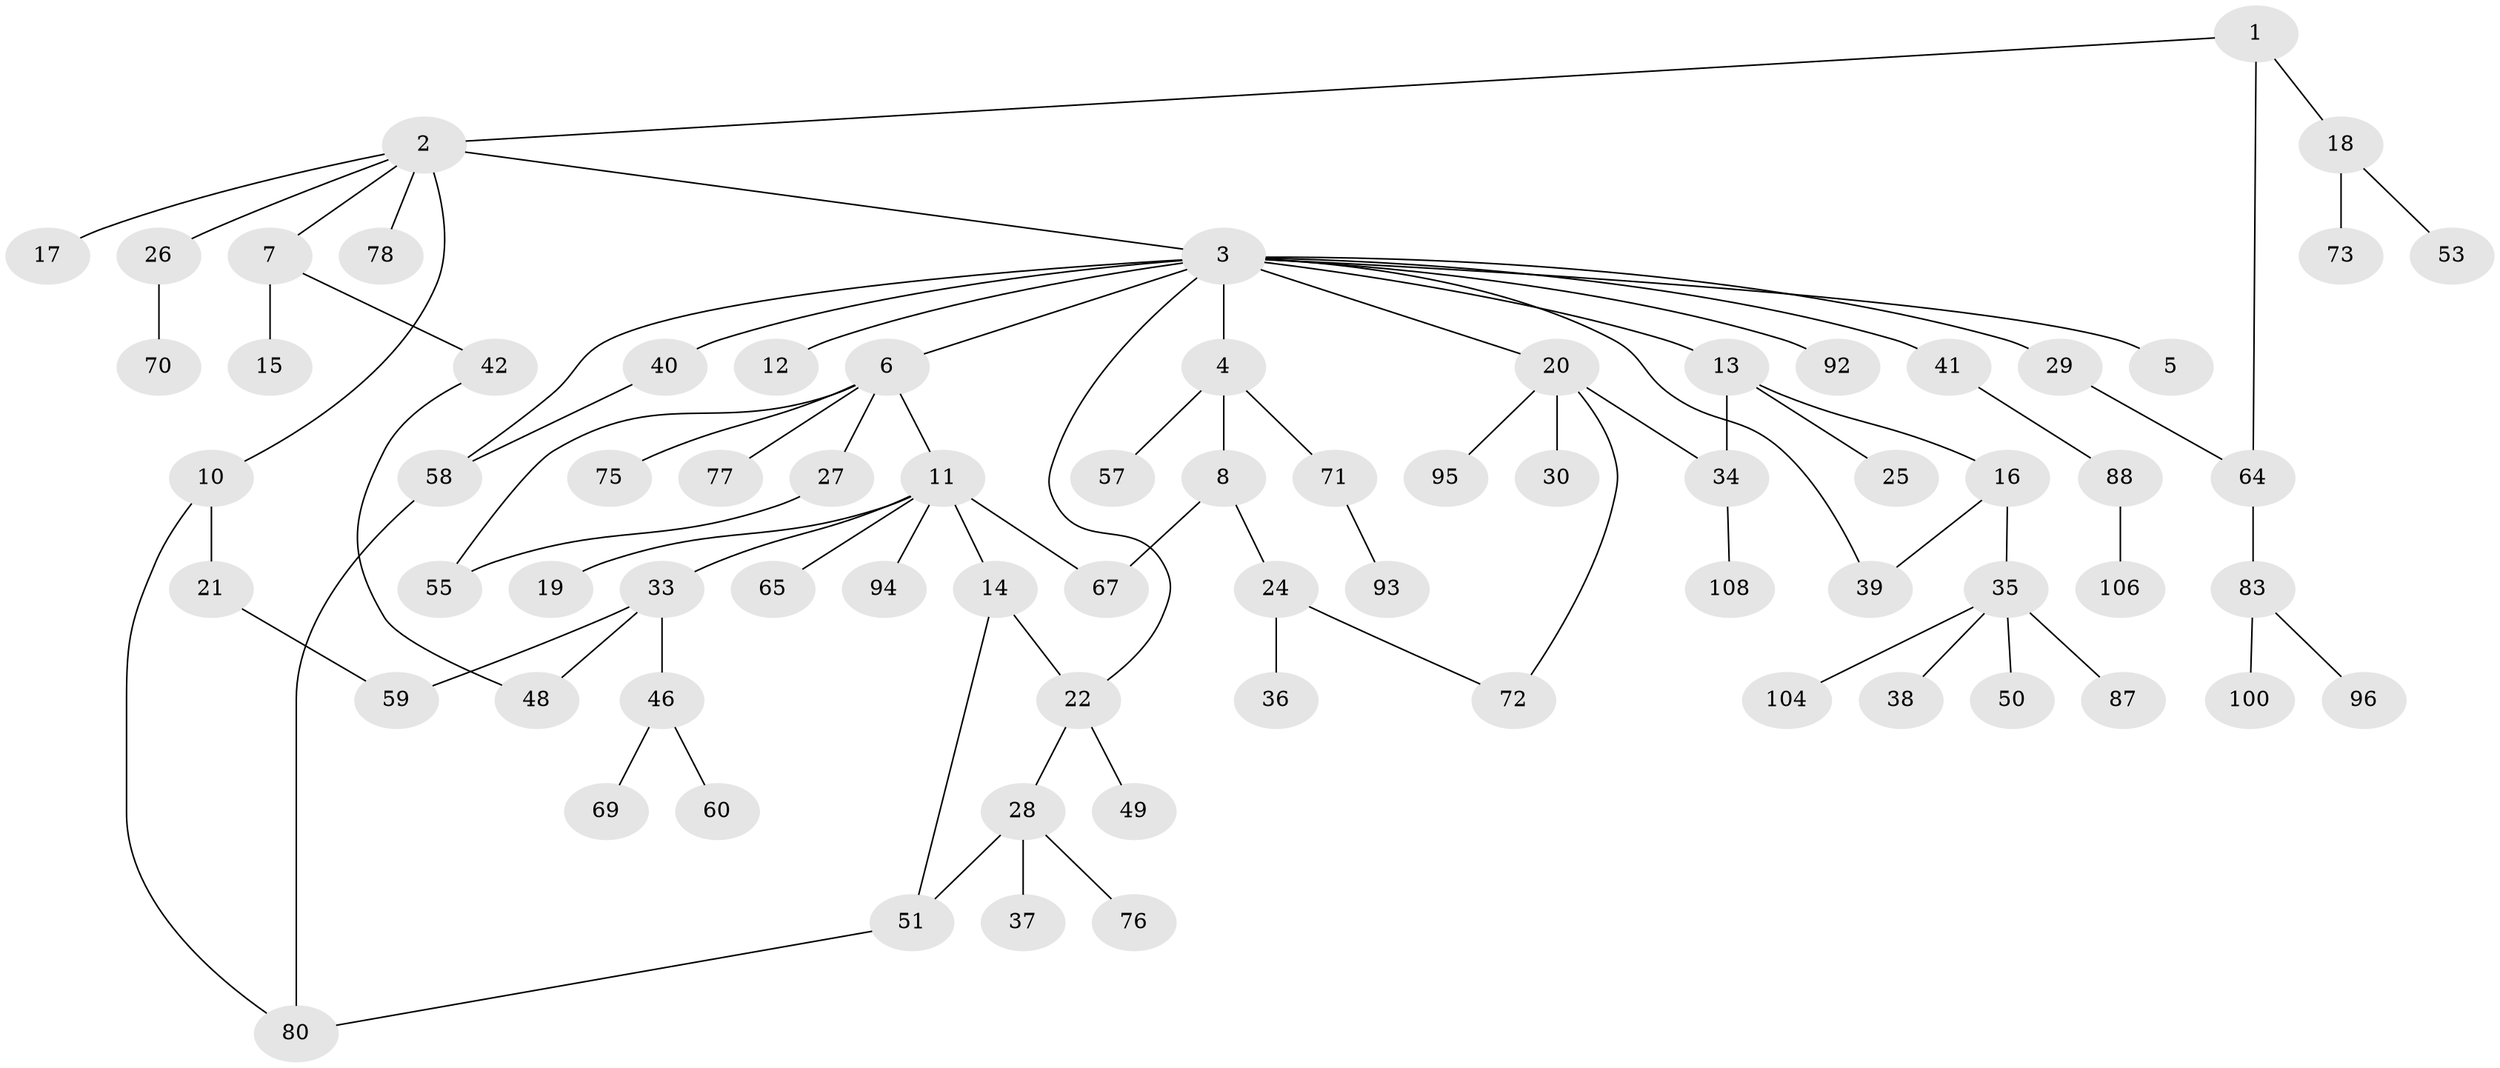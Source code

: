 // original degree distribution, {3: 0.2, 8: 0.01818181818181818, 15: 0.00909090909090909, 4: 0.05454545454545454, 1: 0.4090909090909091, 5: 0.03636363636363636, 2: 0.2727272727272727}
// Generated by graph-tools (version 1.1) at 2025/41/03/06/25 10:41:30]
// undirected, 74 vertices, 86 edges
graph export_dot {
graph [start="1"]
  node [color=gray90,style=filled];
  1;
  2 [super="+99"];
  3 [super="+31"];
  4 [super="+23"];
  5;
  6 [super="+43"];
  7;
  8 [super="+9"];
  10 [super="+32"];
  11 [super="+61"];
  12;
  13;
  14;
  15;
  16 [super="+105"];
  17;
  18 [super="+54"];
  19 [super="+97"];
  20 [super="+89"];
  21 [super="+44"];
  22 [super="+52"];
  24;
  25 [super="+63"];
  26 [super="+47"];
  27 [super="+62"];
  28 [super="+90"];
  29;
  30;
  33 [super="+82"];
  34 [super="+45"];
  35 [super="+68"];
  36;
  37;
  38;
  39;
  40;
  41;
  42 [super="+79"];
  46 [super="+66"];
  48 [super="+56"];
  49;
  50;
  51 [super="+101"];
  53;
  55;
  57;
  58 [super="+86"];
  59 [super="+103"];
  60;
  64 [super="+85"];
  65 [super="+109"];
  67 [super="+102"];
  69;
  70 [super="+91"];
  71 [super="+74"];
  72 [super="+81"];
  73 [super="+84"];
  75;
  76;
  77;
  78;
  80;
  83;
  87;
  88 [super="+110"];
  92;
  93;
  94;
  95 [super="+98"];
  96 [super="+107"];
  100;
  104;
  106;
  108;
  1 -- 2;
  1 -- 18;
  1 -- 64;
  2 -- 3 [weight=2];
  2 -- 7;
  2 -- 10;
  2 -- 17;
  2 -- 26;
  2 -- 78;
  3 -- 4;
  3 -- 5;
  3 -- 6;
  3 -- 12;
  3 -- 13;
  3 -- 20;
  3 -- 22;
  3 -- 29;
  3 -- 40;
  3 -- 92;
  3 -- 58;
  3 -- 39;
  3 -- 41;
  4 -- 8;
  4 -- 71;
  4 -- 57;
  6 -- 11;
  6 -- 27;
  6 -- 75;
  6 -- 77;
  6 -- 55;
  7 -- 15;
  7 -- 42;
  8 -- 67;
  8 -- 24;
  10 -- 21;
  10 -- 80;
  11 -- 14;
  11 -- 19;
  11 -- 33;
  11 -- 65;
  11 -- 94;
  11 -- 67;
  13 -- 16;
  13 -- 25;
  13 -- 34;
  14 -- 51;
  14 -- 22;
  16 -- 35;
  16 -- 39;
  18 -- 53;
  18 -- 73;
  20 -- 30;
  20 -- 72;
  20 -- 34;
  20 -- 95;
  21 -- 59;
  22 -- 28;
  22 -- 49;
  24 -- 36;
  24 -- 72;
  26 -- 70;
  27 -- 55;
  28 -- 37;
  28 -- 76;
  28 -- 51;
  29 -- 64;
  33 -- 46;
  33 -- 48;
  33 -- 59;
  34 -- 108;
  35 -- 38;
  35 -- 50;
  35 -- 87;
  35 -- 104;
  40 -- 58;
  41 -- 88;
  42 -- 48;
  46 -- 60;
  46 -- 69;
  51 -- 80;
  58 -- 80;
  64 -- 83;
  71 -- 93;
  83 -- 96;
  83 -- 100;
  88 -- 106;
}
